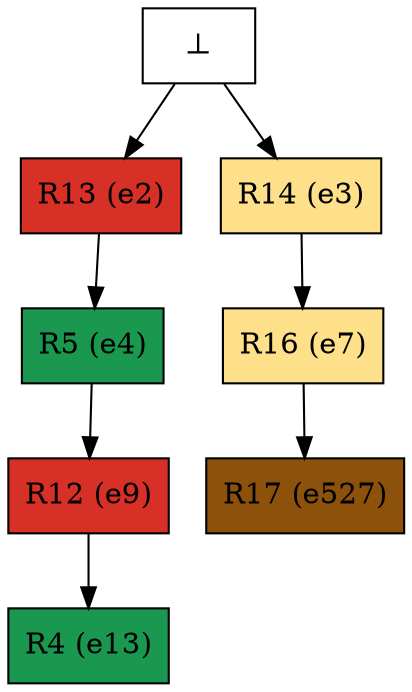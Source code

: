 digraph test {
  e2 -> e4;
  e3 -> e7;
  e4 -> e9;
  e9 -> e13;
  e7 -> e527;
  e0 -> e2;
  e0 -> e3;
  e2 [color="black" fillcolor="#d73027:#d73027" label="R13 (e2)" shape=box style=filled];
  e3 [color="black" fillcolor="#fee08b:#fee08b" label="R14 (e3)" shape=box style=filled];
  e4 [color="black" fillcolor="#1a9850:#1a9850" label="R5 (e4)" shape=box style=filled];
  e7 [color="black" fillcolor="#fee08b:#fee08b" label="R16 (e7)" shape=box style=filled];
  e9 [color="black" fillcolor="#d73027:#d73027" label="R12 (e9)" shape=box style=filled];
  e13 [color="black" fillcolor="#1a9850:#1a9850" label="R4 (e13)" shape=box style=filled];
  e527 [color="black" fillcolor="#8c510a:#8c510a" label="R17 (e527)" shape=box style=filled];
  e0 [fillcolor="white" label="⊥" shape=box style=filled];
}
